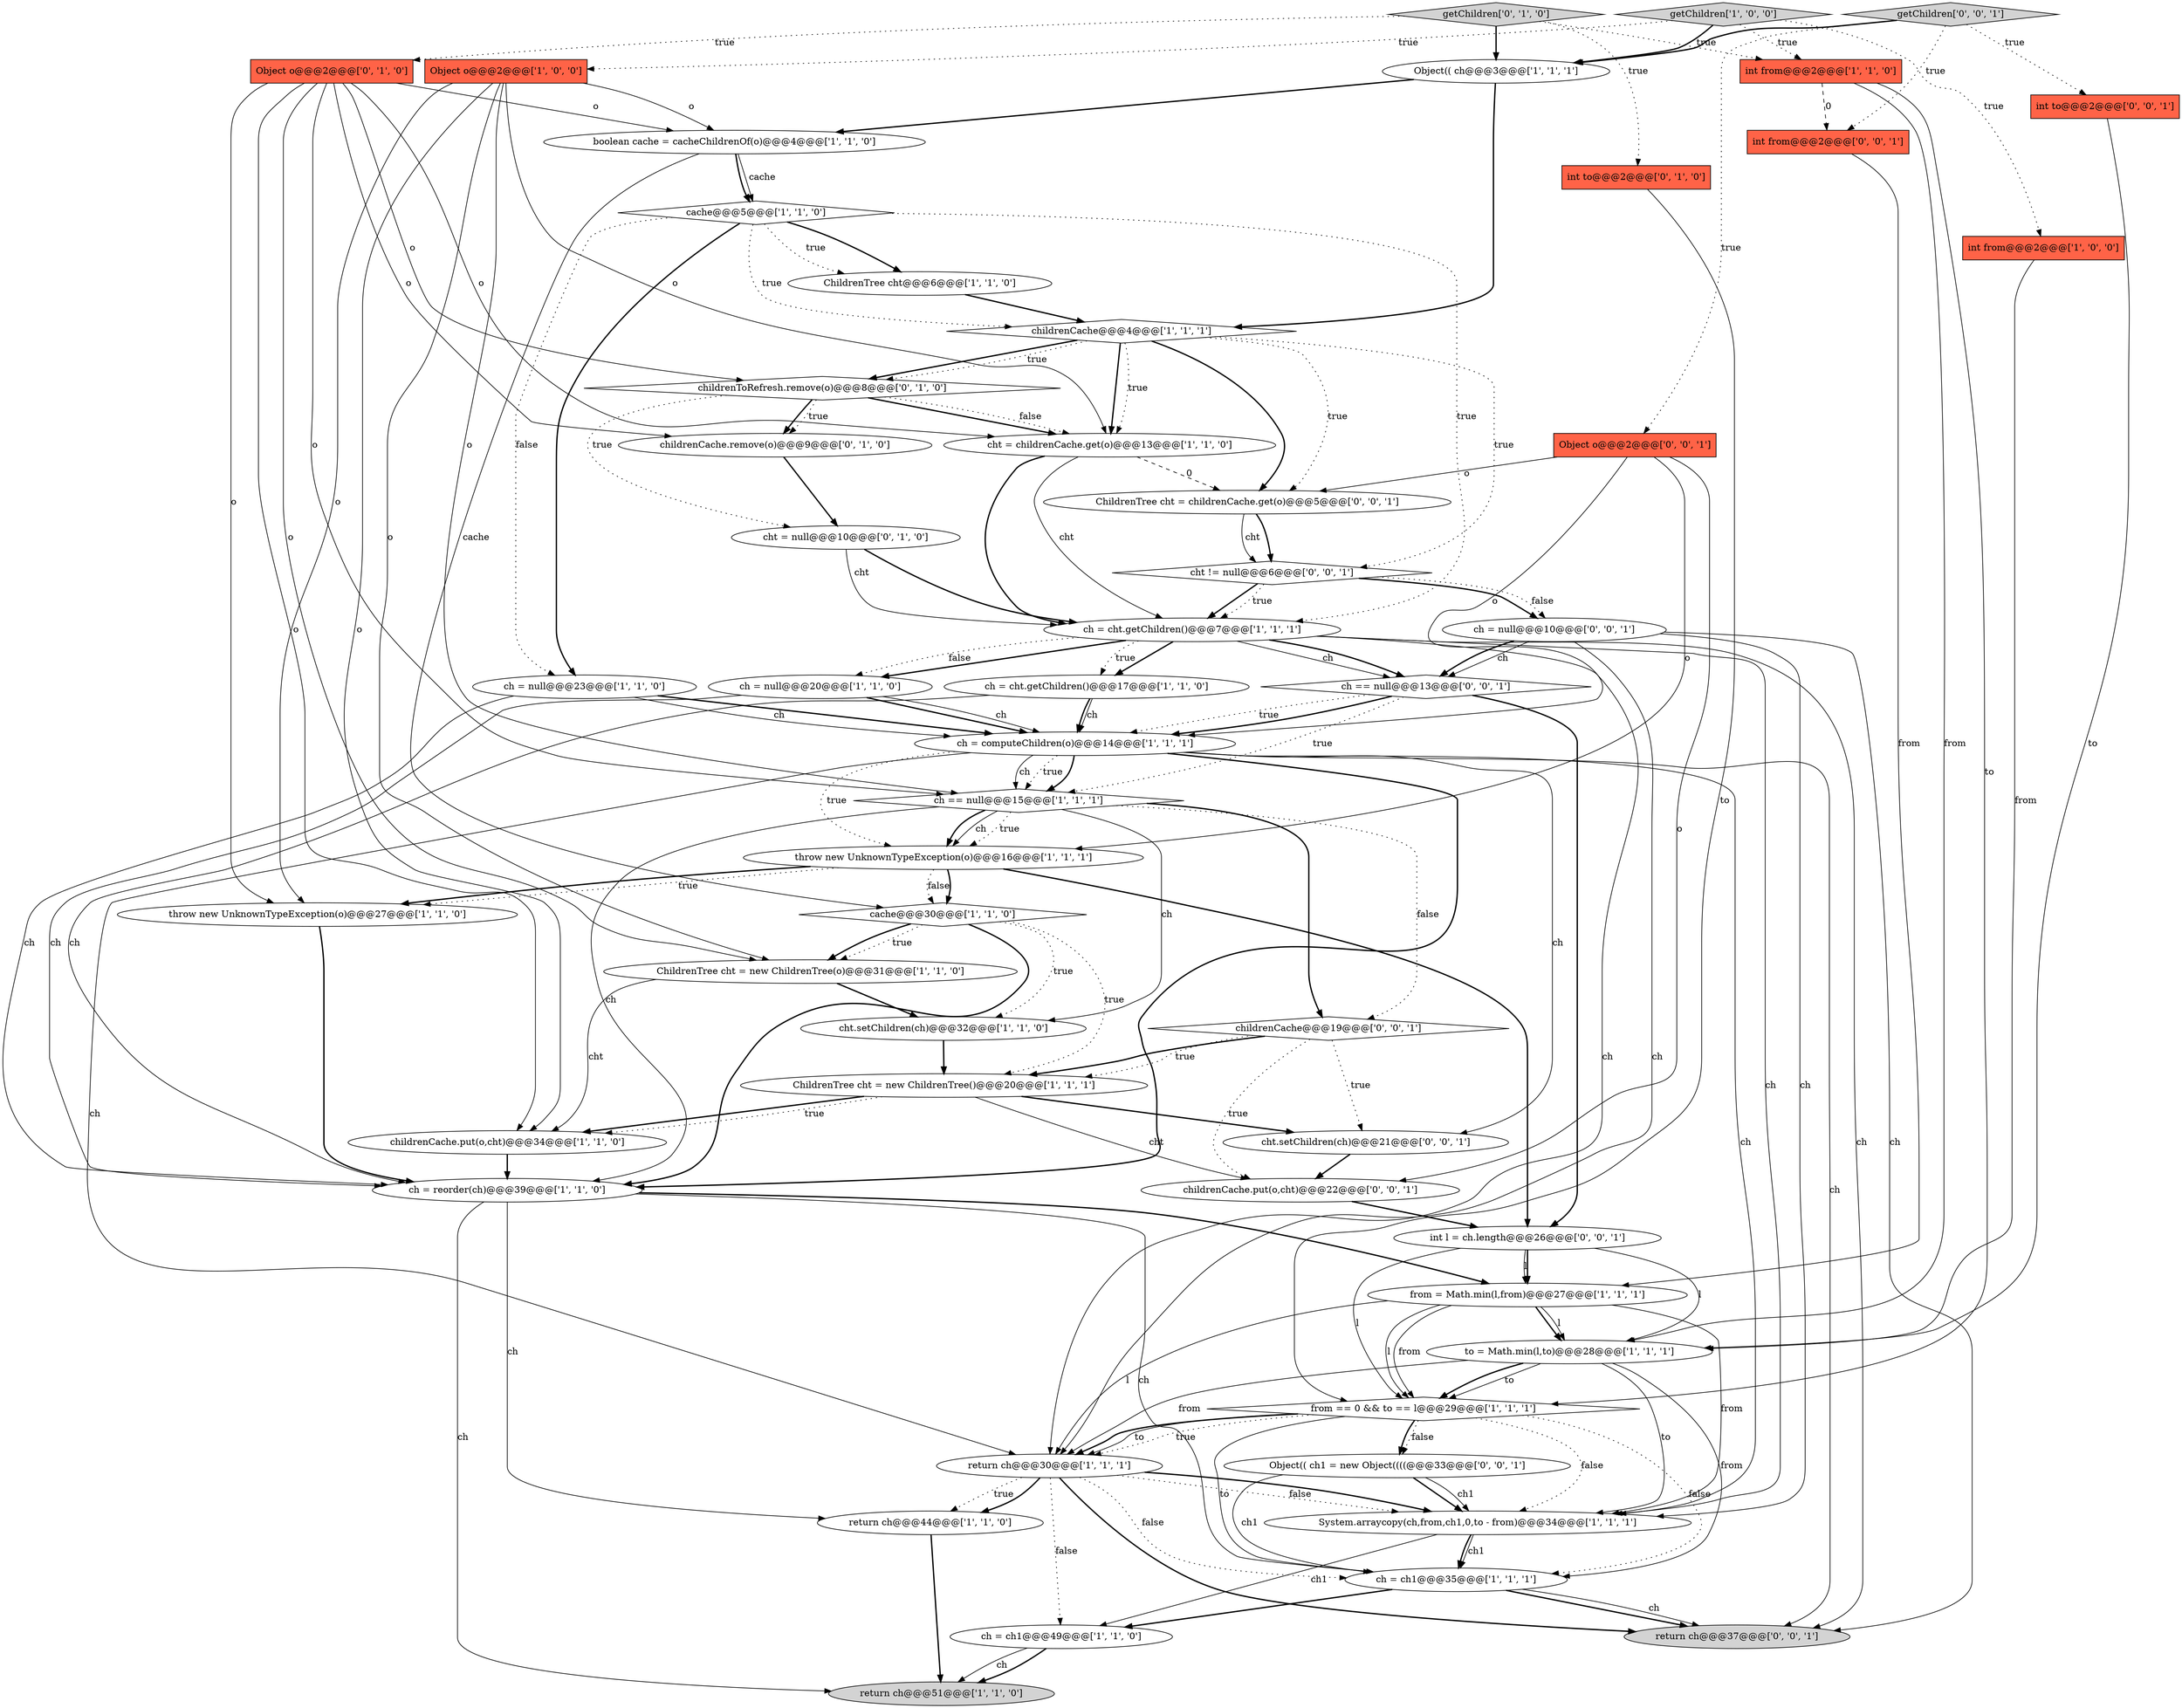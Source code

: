 digraph {
3 [style = filled, label = "cht.setChildren(ch)@@@32@@@['1', '1', '0']", fillcolor = white, shape = ellipse image = "AAA0AAABBB1BBB"];
36 [style = filled, label = "cht = null@@@10@@@['0', '1', '0']", fillcolor = white, shape = ellipse image = "AAA1AAABBB2BBB"];
10 [style = filled, label = "boolean cache = cacheChildrenOf(o)@@@4@@@['1', '1', '0']", fillcolor = white, shape = ellipse image = "AAA0AAABBB1BBB"];
25 [style = filled, label = "int from@@@2@@@['1', '1', '0']", fillcolor = tomato, shape = box image = "AAA0AAABBB1BBB"];
27 [style = filled, label = "from = Math.min(l,from)@@@27@@@['1', '1', '1']", fillcolor = white, shape = ellipse image = "AAA0AAABBB1BBB"];
40 [style = filled, label = "int l = ch.length@@@26@@@['0', '0', '1']", fillcolor = white, shape = ellipse image = "AAA0AAABBB3BBB"];
35 [style = filled, label = "int to@@@2@@@['0', '1', '0']", fillcolor = tomato, shape = box image = "AAA0AAABBB2BBB"];
19 [style = filled, label = "throw new UnknownTypeException(o)@@@27@@@['1', '1', '0']", fillcolor = white, shape = ellipse image = "AAA0AAABBB1BBB"];
34 [style = filled, label = "childrenCache.remove(o)@@@9@@@['0', '1', '0']", fillcolor = white, shape = ellipse image = "AAA1AAABBB2BBB"];
45 [style = filled, label = "int to@@@2@@@['0', '0', '1']", fillcolor = tomato, shape = box image = "AAA0AAABBB3BBB"];
14 [style = filled, label = "ch = null@@@20@@@['1', '1', '0']", fillcolor = white, shape = ellipse image = "AAA0AAABBB1BBB"];
51 [style = filled, label = "Object(( ch1 = new Object((((@@@33@@@['0', '0', '1']", fillcolor = white, shape = ellipse image = "AAA0AAABBB3BBB"];
20 [style = filled, label = "cache@@@5@@@['1', '1', '0']", fillcolor = white, shape = diamond image = "AAA0AAABBB1BBB"];
52 [style = filled, label = "cht.setChildren(ch)@@@21@@@['0', '0', '1']", fillcolor = white, shape = ellipse image = "AAA0AAABBB3BBB"];
33 [style = filled, label = "Object o@@@2@@@['0', '1', '0']", fillcolor = tomato, shape = box image = "AAA0AAABBB2BBB"];
32 [style = filled, label = "childrenCache@@@4@@@['1', '1', '1']", fillcolor = white, shape = diamond image = "AAA0AAABBB1BBB"];
2 [style = filled, label = "ch = reorder(ch)@@@39@@@['1', '1', '0']", fillcolor = white, shape = ellipse image = "AAA0AAABBB1BBB"];
0 [style = filled, label = "throw new UnknownTypeException(o)@@@16@@@['1', '1', '1']", fillcolor = white, shape = ellipse image = "AAA0AAABBB1BBB"];
50 [style = filled, label = "cht != null@@@6@@@['0', '0', '1']", fillcolor = white, shape = diamond image = "AAA0AAABBB3BBB"];
38 [style = filled, label = "getChildren['0', '1', '0']", fillcolor = lightgray, shape = diamond image = "AAA0AAABBB2BBB"];
31 [style = filled, label = "System.arraycopy(ch,from,ch1,0,to - from)@@@34@@@['1', '1', '1']", fillcolor = white, shape = ellipse image = "AAA0AAABBB1BBB"];
44 [style = filled, label = "childrenCache.put(o,cht)@@@22@@@['0', '0', '1']", fillcolor = white, shape = ellipse image = "AAA0AAABBB3BBB"];
4 [style = filled, label = "ChildrenTree cht = new ChildrenTree(o)@@@31@@@['1', '1', '0']", fillcolor = white, shape = ellipse image = "AAA0AAABBB1BBB"];
24 [style = filled, label = "getChildren['1', '0', '0']", fillcolor = lightgray, shape = diamond image = "AAA0AAABBB1BBB"];
18 [style = filled, label = "Object o@@@2@@@['1', '0', '0']", fillcolor = tomato, shape = box image = "AAA0AAABBB1BBB"];
43 [style = filled, label = "ChildrenTree cht = childrenCache.get(o)@@@5@@@['0', '0', '1']", fillcolor = white, shape = ellipse image = "AAA0AAABBB3BBB"];
9 [style = filled, label = "return ch@@@51@@@['1', '1', '0']", fillcolor = lightgray, shape = ellipse image = "AAA0AAABBB1BBB"];
26 [style = filled, label = "cache@@@30@@@['1', '1', '0']", fillcolor = white, shape = diamond image = "AAA0AAABBB1BBB"];
23 [style = filled, label = "return ch@@@44@@@['1', '1', '0']", fillcolor = white, shape = ellipse image = "AAA0AAABBB1BBB"];
47 [style = filled, label = "ch = null@@@10@@@['0', '0', '1']", fillcolor = white, shape = ellipse image = "AAA0AAABBB3BBB"];
12 [style = filled, label = "int from@@@2@@@['1', '0', '0']", fillcolor = tomato, shape = box image = "AAA0AAABBB1BBB"];
6 [style = filled, label = "ChildrenTree cht@@@6@@@['1', '1', '0']", fillcolor = white, shape = ellipse image = "AAA0AAABBB1BBB"];
29 [style = filled, label = "return ch@@@30@@@['1', '1', '1']", fillcolor = white, shape = ellipse image = "AAA0AAABBB1BBB"];
1 [style = filled, label = "ch = cht.getChildren()@@@7@@@['1', '1', '1']", fillcolor = white, shape = ellipse image = "AAA0AAABBB1BBB"];
39 [style = filled, label = "getChildren['0', '0', '1']", fillcolor = lightgray, shape = diamond image = "AAA0AAABBB3BBB"];
48 [style = filled, label = "return ch@@@37@@@['0', '0', '1']", fillcolor = lightgray, shape = ellipse image = "AAA0AAABBB3BBB"];
21 [style = filled, label = "ch = null@@@23@@@['1', '1', '0']", fillcolor = white, shape = ellipse image = "AAA0AAABBB1BBB"];
13 [style = filled, label = "ch = ch1@@@35@@@['1', '1', '1']", fillcolor = white, shape = ellipse image = "AAA0AAABBB1BBB"];
8 [style = filled, label = "from == 0 && to == l@@@29@@@['1', '1', '1']", fillcolor = white, shape = diamond image = "AAA0AAABBB1BBB"];
22 [style = filled, label = "Object(( ch@@@3@@@['1', '1', '1']", fillcolor = white, shape = ellipse image = "AAA0AAABBB1BBB"];
5 [style = filled, label = "ch = computeChildren(o)@@@14@@@['1', '1', '1']", fillcolor = white, shape = ellipse image = "AAA0AAABBB1BBB"];
28 [style = filled, label = "ch = ch1@@@49@@@['1', '1', '0']", fillcolor = white, shape = ellipse image = "AAA0AAABBB1BBB"];
41 [style = filled, label = "Object o@@@2@@@['0', '0', '1']", fillcolor = tomato, shape = box image = "AAA0AAABBB3BBB"];
30 [style = filled, label = "ch = cht.getChildren()@@@17@@@['1', '1', '0']", fillcolor = white, shape = ellipse image = "AAA0AAABBB1BBB"];
49 [style = filled, label = "int from@@@2@@@['0', '0', '1']", fillcolor = tomato, shape = box image = "AAA0AAABBB3BBB"];
46 [style = filled, label = "childrenCache@@@19@@@['0', '0', '1']", fillcolor = white, shape = diamond image = "AAA0AAABBB3BBB"];
16 [style = filled, label = "cht = childrenCache.get(o)@@@13@@@['1', '1', '0']", fillcolor = white, shape = ellipse image = "AAA0AAABBB1BBB"];
17 [style = filled, label = "ch == null@@@15@@@['1', '1', '1']", fillcolor = white, shape = diamond image = "AAA0AAABBB1BBB"];
42 [style = filled, label = "ch == null@@@13@@@['0', '0', '1']", fillcolor = white, shape = diamond image = "AAA0AAABBB3BBB"];
15 [style = filled, label = "ChildrenTree cht = new ChildrenTree()@@@20@@@['1', '1', '1']", fillcolor = white, shape = ellipse image = "AAA0AAABBB1BBB"];
37 [style = filled, label = "childrenToRefresh.remove(o)@@@8@@@['0', '1', '0']", fillcolor = white, shape = diamond image = "AAA1AAABBB2BBB"];
7 [style = filled, label = "to = Math.min(l,to)@@@28@@@['1', '1', '1']", fillcolor = white, shape = ellipse image = "AAA0AAABBB1BBB"];
11 [style = filled, label = "childrenCache.put(o,cht)@@@34@@@['1', '1', '0']", fillcolor = white, shape = ellipse image = "AAA0AAABBB1BBB"];
33->16 [style = solid, label="o"];
26->15 [style = dotted, label="true"];
20->1 [style = dotted, label="true"];
40->8 [style = solid, label="l"];
23->9 [style = bold, label=""];
20->32 [style = dotted, label="true"];
46->52 [style = dotted, label="true"];
18->10 [style = solid, label="o"];
17->0 [style = dotted, label="true"];
26->2 [style = bold, label=""];
20->6 [style = bold, label=""];
27->7 [style = bold, label=""];
31->13 [style = solid, label="ch1"];
32->37 [style = bold, label=""];
30->5 [style = solid, label="ch"];
10->20 [style = solid, label="cache"];
27->7 [style = solid, label="l"];
52->44 [style = bold, label=""];
47->48 [style = solid, label="ch"];
1->42 [style = solid, label="ch"];
47->31 [style = solid, label="ch"];
47->42 [style = solid, label="ch"];
5->17 [style = bold, label=""];
32->43 [style = dotted, label="true"];
30->2 [style = solid, label="ch"];
39->49 [style = dotted, label="true"];
6->32 [style = bold, label=""];
16->1 [style = bold, label=""];
26->4 [style = dotted, label="true"];
24->12 [style = dotted, label="true"];
1->30 [style = bold, label=""];
46->44 [style = dotted, label="true"];
1->14 [style = dotted, label="false"];
2->23 [style = solid, label="ch"];
33->17 [style = solid, label="o"];
38->33 [style = dotted, label="true"];
40->27 [style = solid, label="l"];
39->22 [style = bold, label=""];
0->26 [style = dotted, label="false"];
46->15 [style = dotted, label="true"];
5->29 [style = solid, label="ch"];
4->3 [style = bold, label=""];
37->16 [style = bold, label=""];
7->13 [style = solid, label="from"];
42->5 [style = dotted, label="true"];
14->5 [style = bold, label=""];
5->0 [style = dotted, label="true"];
21->5 [style = solid, label="ch"];
25->8 [style = solid, label="to"];
18->4 [style = solid, label="o"];
21->2 [style = solid, label="ch"];
13->48 [style = bold, label=""];
35->8 [style = solid, label="to"];
43->50 [style = bold, label=""];
33->4 [style = solid, label="o"];
27->31 [style = solid, label="from"];
8->29 [style = solid, label="to"];
0->19 [style = bold, label=""];
13->28 [style = bold, label=""];
1->48 [style = solid, label="ch"];
26->4 [style = bold, label=""];
1->14 [style = bold, label=""];
42->5 [style = bold, label=""];
37->34 [style = bold, label=""];
29->48 [style = bold, label=""];
33->10 [style = solid, label="o"];
42->40 [style = bold, label=""];
43->50 [style = solid, label="cht"];
27->8 [style = solid, label="from"];
39->45 [style = dotted, label="true"];
15->44 [style = solid, label="cht"];
0->26 [style = bold, label=""];
50->1 [style = bold, label=""];
5->17 [style = solid, label="ch"];
18->19 [style = solid, label="o"];
17->3 [style = solid, label="ch"];
18->17 [style = solid, label="o"];
7->8 [style = solid, label="to"];
2->27 [style = bold, label=""];
29->31 [style = dotted, label="false"];
51->31 [style = bold, label=""];
38->35 [style = dotted, label="true"];
19->2 [style = bold, label=""];
10->26 [style = solid, label="cache"];
24->25 [style = dotted, label="true"];
16->1 [style = solid, label="cht"];
22->10 [style = bold, label=""];
42->17 [style = dotted, label="true"];
41->43 [style = solid, label="o"];
0->19 [style = dotted, label="true"];
37->36 [style = dotted, label="true"];
28->9 [style = bold, label=""];
10->20 [style = bold, label=""];
37->34 [style = dotted, label="true"];
50->1 [style = dotted, label="true"];
7->31 [style = solid, label="to"];
44->40 [style = bold, label=""];
18->16 [style = solid, label="o"];
8->13 [style = solid, label="to"];
7->8 [style = bold, label=""];
29->28 [style = dotted, label="false"];
17->46 [style = dotted, label="false"];
8->13 [style = dotted, label="false"];
45->7 [style = solid, label="to"];
2->9 [style = solid, label="ch"];
25->49 [style = dashed, label="0"];
51->31 [style = solid, label="ch1"];
34->36 [style = bold, label=""];
41->44 [style = solid, label="o"];
26->3 [style = dotted, label="true"];
40->27 [style = bold, label=""];
11->2 [style = bold, label=""];
18->11 [style = solid, label="o"];
49->27 [style = solid, label="from"];
13->48 [style = solid, label="ch"];
22->32 [style = bold, label=""];
27->29 [style = solid, label="l"];
8->51 [style = dotted, label="false"];
15->11 [style = bold, label=""];
33->37 [style = solid, label="o"];
29->31 [style = bold, label=""];
36->1 [style = solid, label="cht"];
41->5 [style = solid, label="o"];
37->16 [style = dotted, label="false"];
1->31 [style = solid, label="ch"];
32->16 [style = bold, label=""];
25->7 [style = solid, label="from"];
40->7 [style = solid, label="l"];
31->13 [style = bold, label=""];
31->28 [style = solid, label="ch1"];
8->29 [style = dotted, label="true"];
17->0 [style = bold, label=""];
51->13 [style = solid, label="ch1"];
20->21 [style = dotted, label="false"];
17->0 [style = solid, label="ch"];
47->42 [style = bold, label=""];
24->18 [style = dotted, label="true"];
5->2 [style = bold, label=""];
38->25 [style = dotted, label="true"];
15->52 [style = bold, label=""];
5->52 [style = solid, label="ch"];
32->43 [style = bold, label=""];
5->17 [style = dotted, label="true"];
8->31 [style = dotted, label="false"];
16->43 [style = dashed, label="0"];
39->41 [style = dotted, label="true"];
29->23 [style = dotted, label="true"];
14->5 [style = solid, label="ch"];
50->47 [style = bold, label=""];
29->13 [style = dotted, label="false"];
15->11 [style = dotted, label="true"];
38->22 [style = bold, label=""];
33->19 [style = solid, label="o"];
5->31 [style = solid, label="ch"];
8->51 [style = bold, label=""];
32->16 [style = dotted, label="true"];
17->2 [style = solid, label="ch"];
24->22 [style = bold, label=""];
1->29 [style = solid, label="ch"];
29->23 [style = bold, label=""];
14->2 [style = solid, label="ch"];
20->21 [style = bold, label=""];
1->30 [style = dotted, label="true"];
41->0 [style = solid, label="o"];
8->29 [style = bold, label=""];
4->11 [style = solid, label="cht"];
32->37 [style = dotted, label="true"];
27->8 [style = solid, label="l"];
46->15 [style = bold, label=""];
30->5 [style = bold, label=""];
21->5 [style = bold, label=""];
5->48 [style = solid, label="ch"];
36->1 [style = bold, label=""];
2->13 [style = solid, label="ch"];
33->34 [style = solid, label="o"];
3->15 [style = bold, label=""];
0->40 [style = bold, label=""];
12->7 [style = solid, label="from"];
47->29 [style = solid, label="ch"];
20->6 [style = dotted, label="true"];
50->47 [style = dotted, label="false"];
33->11 [style = solid, label="o"];
7->29 [style = solid, label="from"];
32->50 [style = dotted, label="true"];
17->46 [style = bold, label=""];
28->9 [style = solid, label="ch"];
1->42 [style = bold, label=""];
}
